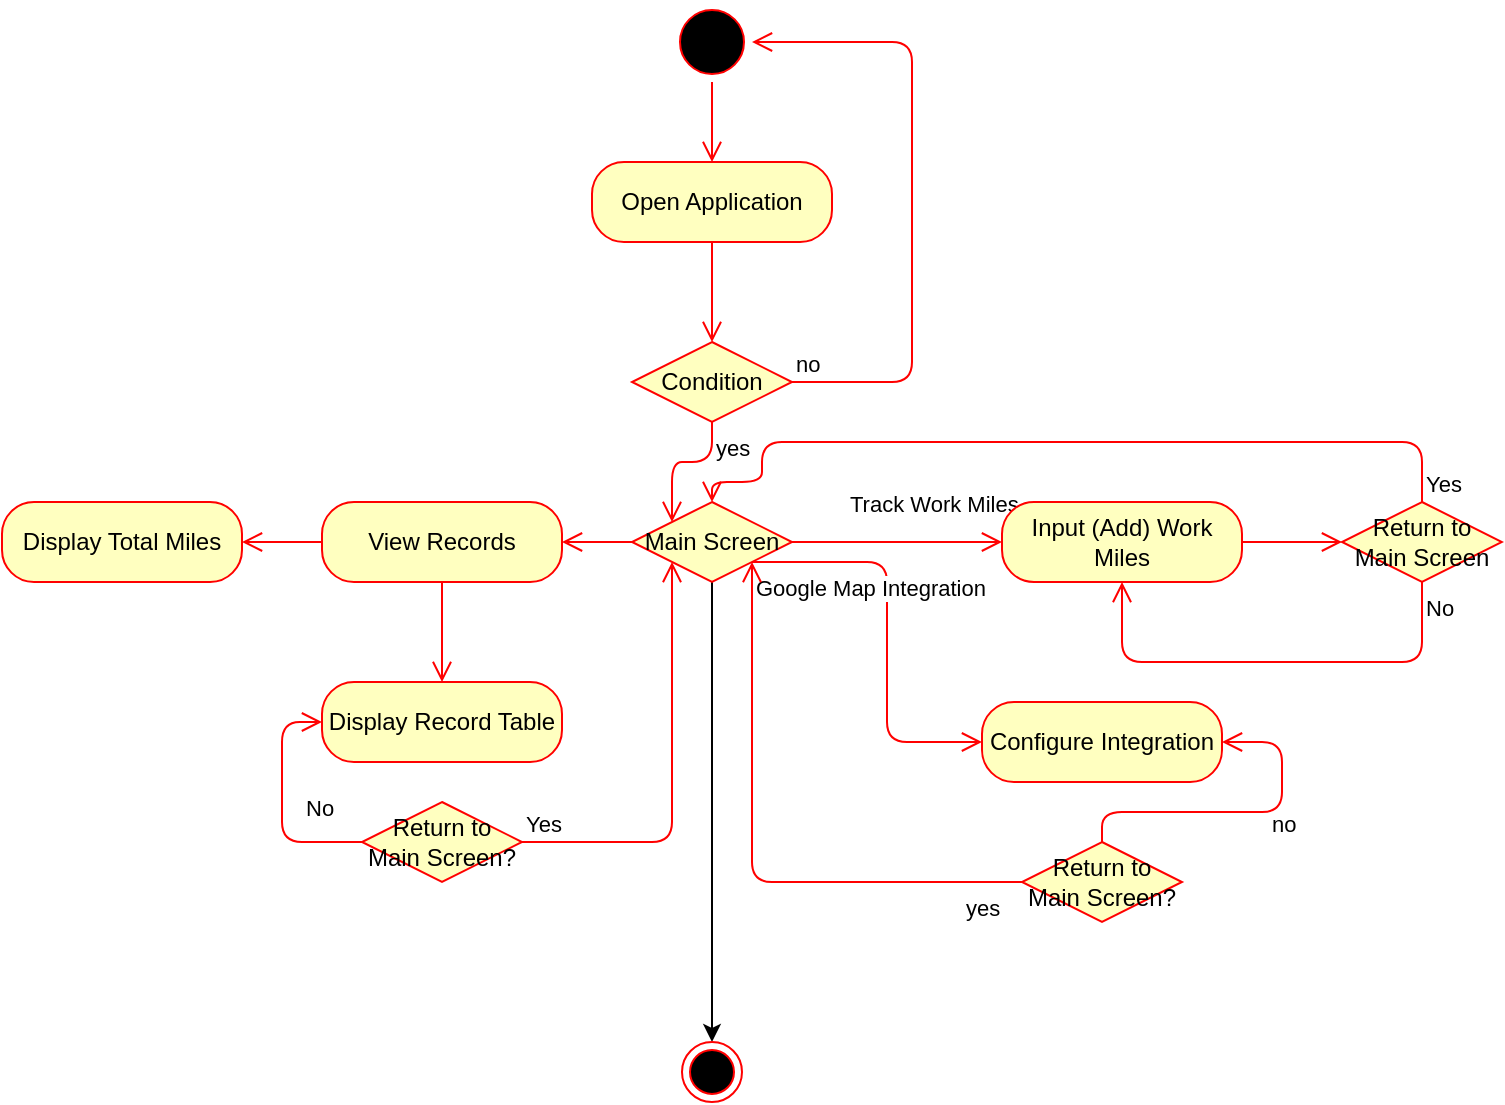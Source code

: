 <mxfile version="14.6.12" type="github">
  <diagram id="wYBN3OVyFF_QrZBscij-" name="Page-1">
    <mxGraphModel dx="1146" dy="554" grid="1" gridSize="10" guides="1" tooltips="1" connect="1" arrows="1" fold="1" page="1" pageScale="1" pageWidth="850" pageHeight="1100" math="0" shadow="0">
      <root>
        <mxCell id="0" />
        <mxCell id="1" parent="0" />
        <mxCell id="LbvCTRZSXGQxMDePPMeD-3" value="" style="ellipse;html=1;shape=startState;fillColor=#000000;strokeColor=#ff0000;" parent="1" vertex="1">
          <mxGeometry x="335" y="130" width="40" height="40" as="geometry" />
        </mxCell>
        <mxCell id="LbvCTRZSXGQxMDePPMeD-4" value="" style="edgeStyle=orthogonalEdgeStyle;html=1;verticalAlign=bottom;endArrow=open;endSize=8;strokeColor=#ff0000;entryX=0.5;entryY=0;entryDx=0;entryDy=0;" parent="1" source="LbvCTRZSXGQxMDePPMeD-3" target="LbvCTRZSXGQxMDePPMeD-11" edge="1">
          <mxGeometry relative="1" as="geometry">
            <mxPoint x="355" y="250" as="targetPoint" />
            <Array as="points" />
          </mxGeometry>
        </mxCell>
        <mxCell id="LbvCTRZSXGQxMDePPMeD-11" value="Open Application" style="rounded=1;whiteSpace=wrap;html=1;arcSize=40;fontColor=#000000;fillColor=#ffffc0;strokeColor=#ff0000;" parent="1" vertex="1">
          <mxGeometry x="295" y="210" width="120" height="40" as="geometry" />
        </mxCell>
        <mxCell id="LbvCTRZSXGQxMDePPMeD-12" value="" style="edgeStyle=orthogonalEdgeStyle;html=1;verticalAlign=bottom;endArrow=open;endSize=8;strokeColor=#ff0000;entryX=0.5;entryY=0;entryDx=0;entryDy=0;" parent="1" source="LbvCTRZSXGQxMDePPMeD-11" target="LbvCTRZSXGQxMDePPMeD-13" edge="1">
          <mxGeometry relative="1" as="geometry">
            <mxPoint x="355" y="350" as="targetPoint" />
          </mxGeometry>
        </mxCell>
        <mxCell id="LbvCTRZSXGQxMDePPMeD-13" value="Condition" style="rhombus;whiteSpace=wrap;html=1;fillColor=#ffffc0;strokeColor=#ff0000;" parent="1" vertex="1">
          <mxGeometry x="315" y="300" width="80" height="40" as="geometry" />
        </mxCell>
        <mxCell id="LbvCTRZSXGQxMDePPMeD-14" value="no" style="edgeStyle=orthogonalEdgeStyle;html=1;align=left;verticalAlign=bottom;endArrow=open;endSize=8;strokeColor=#ff0000;entryX=1;entryY=0.5;entryDx=0;entryDy=0;exitX=1;exitY=0.5;exitDx=0;exitDy=0;" parent="1" source="LbvCTRZSXGQxMDePPMeD-13" target="LbvCTRZSXGQxMDePPMeD-3" edge="1">
          <mxGeometry x="-1" relative="1" as="geometry">
            <mxPoint x="495" y="150" as="targetPoint" />
            <Array as="points">
              <mxPoint x="455" y="320" />
              <mxPoint x="455" y="150" />
            </Array>
          </mxGeometry>
        </mxCell>
        <mxCell id="LbvCTRZSXGQxMDePPMeD-15" value="yes" style="edgeStyle=orthogonalEdgeStyle;html=1;align=left;verticalAlign=top;endArrow=open;endSize=8;strokeColor=#ff0000;entryX=0;entryY=0;entryDx=0;entryDy=0;" parent="1" source="LbvCTRZSXGQxMDePPMeD-13" target="LbvCTRZSXGQxMDePPMeD-18" edge="1">
          <mxGeometry x="-1" relative="1" as="geometry">
            <mxPoint x="355" y="450" as="targetPoint" />
          </mxGeometry>
        </mxCell>
        <mxCell id="LbvCTRZSXGQxMDePPMeD-44" style="edgeStyle=orthogonalEdgeStyle;rounded=0;orthogonalLoop=1;jettySize=auto;html=1;exitX=0.5;exitY=1;exitDx=0;exitDy=0;entryX=0.5;entryY=0;entryDx=0;entryDy=0;" parent="1" source="LbvCTRZSXGQxMDePPMeD-18" target="LbvCTRZSXGQxMDePPMeD-40" edge="1">
          <mxGeometry relative="1" as="geometry">
            <mxPoint x="355" y="510" as="targetPoint" />
          </mxGeometry>
        </mxCell>
        <mxCell id="LbvCTRZSXGQxMDePPMeD-18" value="Main Screen " style="rhombus;whiteSpace=wrap;html=1;fillColor=#ffffc0;strokeColor=#ff0000;" parent="1" vertex="1">
          <mxGeometry x="315" y="380" width="80" height="40" as="geometry" />
        </mxCell>
        <mxCell id="LbvCTRZSXGQxMDePPMeD-19" value="Track Work Miles" style="edgeStyle=orthogonalEdgeStyle;html=1;align=left;verticalAlign=bottom;endArrow=open;endSize=8;strokeColor=#ff0000;entryX=0;entryY=0.5;entryDx=0;entryDy=0;exitX=1;exitY=0.5;exitDx=0;exitDy=0;" parent="1" source="LbvCTRZSXGQxMDePPMeD-18" target="LbvCTRZSXGQxMDePPMeD-21" edge="1">
          <mxGeometry x="-0.481" y="10" relative="1" as="geometry">
            <mxPoint x="495" y="470" as="targetPoint" />
            <mxPoint as="offset" />
          </mxGeometry>
        </mxCell>
        <mxCell id="LbvCTRZSXGQxMDePPMeD-20" value="Google Map Integration" style="edgeStyle=orthogonalEdgeStyle;html=1;align=left;verticalAlign=top;endArrow=open;endSize=8;strokeColor=#ff0000;entryX=0;entryY=0.5;entryDx=0;entryDy=0;exitX=1;exitY=1;exitDx=0;exitDy=0;" parent="1" source="LbvCTRZSXGQxMDePPMeD-18" target="LbvCTRZSXGQxMDePPMeD-34" edge="1">
          <mxGeometry x="-1" relative="1" as="geometry">
            <mxPoint x="355" y="470" as="targetPoint" />
          </mxGeometry>
        </mxCell>
        <mxCell id="LbvCTRZSXGQxMDePPMeD-21" value="Input (Add) Work Miles" style="rounded=1;whiteSpace=wrap;html=1;arcSize=40;fontColor=#000000;fillColor=#ffffc0;strokeColor=#ff0000;" parent="1" vertex="1">
          <mxGeometry x="500" y="380" width="120" height="40" as="geometry" />
        </mxCell>
        <mxCell id="LbvCTRZSXGQxMDePPMeD-22" value="" style="edgeStyle=orthogonalEdgeStyle;html=1;verticalAlign=bottom;endArrow=open;endSize=8;strokeColor=#ff0000;exitX=1;exitY=0.5;exitDx=0;exitDy=0;entryX=0;entryY=0.5;entryDx=0;entryDy=0;" parent="1" source="LbvCTRZSXGQxMDePPMeD-21" target="LbvCTRZSXGQxMDePPMeD-28" edge="1">
          <mxGeometry relative="1" as="geometry">
            <mxPoint x="670" y="400" as="targetPoint" />
          </mxGeometry>
        </mxCell>
        <mxCell id="LbvCTRZSXGQxMDePPMeD-28" value="Return to Main Screen" style="rhombus;whiteSpace=wrap;html=1;fillColor=#ffffc0;strokeColor=#ff0000;" parent="1" vertex="1">
          <mxGeometry x="670" y="380" width="80" height="40" as="geometry" />
        </mxCell>
        <mxCell id="LbvCTRZSXGQxMDePPMeD-29" value="Yes" style="edgeStyle=orthogonalEdgeStyle;html=1;align=left;verticalAlign=bottom;endArrow=open;endSize=8;strokeColor=#ff0000;" parent="1" source="LbvCTRZSXGQxMDePPMeD-28" edge="1">
          <mxGeometry x="-1" relative="1" as="geometry">
            <mxPoint x="355" y="380" as="targetPoint" />
            <Array as="points">
              <mxPoint x="710" y="350" />
              <mxPoint x="380" y="350" />
              <mxPoint x="380" y="370" />
              <mxPoint x="355" y="370" />
            </Array>
          </mxGeometry>
        </mxCell>
        <mxCell id="LbvCTRZSXGQxMDePPMeD-30" value="No" style="edgeStyle=orthogonalEdgeStyle;html=1;align=left;verticalAlign=top;endArrow=open;endSize=8;strokeColor=#ff0000;entryX=0.5;entryY=1;entryDx=0;entryDy=0;" parent="1" source="LbvCTRZSXGQxMDePPMeD-28" target="LbvCTRZSXGQxMDePPMeD-21" edge="1">
          <mxGeometry x="-1" relative="1" as="geometry">
            <mxPoint x="730" y="480" as="targetPoint" />
            <Array as="points">
              <mxPoint x="710" y="460" />
              <mxPoint x="560" y="460" />
            </Array>
          </mxGeometry>
        </mxCell>
        <mxCell id="LbvCTRZSXGQxMDePPMeD-31" value="View Records" style="rounded=1;whiteSpace=wrap;html=1;arcSize=40;fontColor=#000000;fillColor=#ffffc0;strokeColor=#ff0000;" parent="1" vertex="1">
          <mxGeometry x="160" y="380" width="120" height="40" as="geometry" />
        </mxCell>
        <mxCell id="LbvCTRZSXGQxMDePPMeD-32" value="" style="edgeStyle=orthogonalEdgeStyle;html=1;verticalAlign=bottom;endArrow=open;endSize=8;strokeColor=#ff0000;entryX=0.5;entryY=0;entryDx=0;entryDy=0;" parent="1" source="LbvCTRZSXGQxMDePPMeD-31" target="LbvCTRZSXGQxMDePPMeD-45" edge="1">
          <mxGeometry relative="1" as="geometry">
            <mxPoint x="220" y="460" as="targetPoint" />
          </mxGeometry>
        </mxCell>
        <mxCell id="LbvCTRZSXGQxMDePPMeD-34" value="Configure Integration" style="rounded=1;whiteSpace=wrap;html=1;arcSize=40;fontColor=#000000;fillColor=#ffffc0;strokeColor=#ff0000;" parent="1" vertex="1">
          <mxGeometry x="490" y="480" width="120" height="40" as="geometry" />
        </mxCell>
        <mxCell id="LbvCTRZSXGQxMDePPMeD-40" value="" style="ellipse;html=1;shape=endState;fillColor=#000000;strokeColor=#ff0000;" parent="1" vertex="1">
          <mxGeometry x="340" y="650" width="30" height="30" as="geometry" />
        </mxCell>
        <mxCell id="LbvCTRZSXGQxMDePPMeD-42" value="" style="edgeStyle=orthogonalEdgeStyle;html=1;verticalAlign=bottom;endArrow=open;endSize=8;strokeColor=#ff0000;exitX=0;exitY=0.5;exitDx=0;exitDy=0;entryX=1;entryY=0.5;entryDx=0;entryDy=0;" parent="1" source="LbvCTRZSXGQxMDePPMeD-18" target="LbvCTRZSXGQxMDePPMeD-31" edge="1">
          <mxGeometry relative="1" as="geometry">
            <mxPoint x="370" y="480" as="targetPoint" />
            <mxPoint x="325" y="460" as="sourcePoint" />
          </mxGeometry>
        </mxCell>
        <mxCell id="LbvCTRZSXGQxMDePPMeD-45" value="Display Record Table" style="rounded=1;whiteSpace=wrap;html=1;arcSize=40;fontColor=#000000;fillColor=#ffffc0;strokeColor=#ff0000;" parent="1" vertex="1">
          <mxGeometry x="160" y="470" width="120" height="40" as="geometry" />
        </mxCell>
        <mxCell id="LbvCTRZSXGQxMDePPMeD-49" value="Return to Main Screen?" style="rhombus;whiteSpace=wrap;html=1;fillColor=#ffffc0;strokeColor=#ff0000;" parent="1" vertex="1">
          <mxGeometry x="180" y="530" width="80" height="40" as="geometry" />
        </mxCell>
        <mxCell id="LbvCTRZSXGQxMDePPMeD-50" value="Yes" style="edgeStyle=orthogonalEdgeStyle;html=1;align=left;verticalAlign=bottom;endArrow=open;endSize=8;strokeColor=#ff0000;entryX=0;entryY=1;entryDx=0;entryDy=0;" parent="1" source="LbvCTRZSXGQxMDePPMeD-49" target="LbvCTRZSXGQxMDePPMeD-18" edge="1">
          <mxGeometry x="-1" relative="1" as="geometry">
            <mxPoint x="360" y="550" as="targetPoint" />
          </mxGeometry>
        </mxCell>
        <mxCell id="LbvCTRZSXGQxMDePPMeD-51" value="No" style="edgeStyle=orthogonalEdgeStyle;html=1;align=left;verticalAlign=top;endArrow=open;endSize=8;strokeColor=#ff0000;entryX=0;entryY=0.5;entryDx=0;entryDy=0;" parent="1" source="LbvCTRZSXGQxMDePPMeD-49" target="LbvCTRZSXGQxMDePPMeD-45" edge="1">
          <mxGeometry x="0.168" y="-10" relative="1" as="geometry">
            <mxPoint x="220" y="630" as="targetPoint" />
            <Array as="points">
              <mxPoint x="140" y="550" />
              <mxPoint x="140" y="490" />
            </Array>
            <mxPoint as="offset" />
          </mxGeometry>
        </mxCell>
        <mxCell id="LbvCTRZSXGQxMDePPMeD-53" value="Return to Main Screen?" style="rhombus;whiteSpace=wrap;html=1;fillColor=#ffffc0;strokeColor=#ff0000;" parent="1" vertex="1">
          <mxGeometry x="510" y="550" width="80" height="40" as="geometry" />
        </mxCell>
        <mxCell id="LbvCTRZSXGQxMDePPMeD-54" value="no" style="edgeStyle=orthogonalEdgeStyle;html=1;align=left;verticalAlign=bottom;endArrow=open;endSize=8;strokeColor=#ff0000;entryX=1;entryY=0.5;entryDx=0;entryDy=0;" parent="1" source="LbvCTRZSXGQxMDePPMeD-53" target="LbvCTRZSXGQxMDePPMeD-34" edge="1">
          <mxGeometry x="0.154" y="-15" relative="1" as="geometry">
            <mxPoint x="650" y="580" as="targetPoint" />
            <Array as="points">
              <mxPoint x="550" y="535" />
              <mxPoint x="640" y="535" />
              <mxPoint x="640" y="500" />
            </Array>
            <mxPoint as="offset" />
          </mxGeometry>
        </mxCell>
        <mxCell id="LbvCTRZSXGQxMDePPMeD-55" value="yes" style="edgeStyle=orthogonalEdgeStyle;html=1;align=left;verticalAlign=top;endArrow=open;endSize=8;strokeColor=#ff0000;entryX=1;entryY=1;entryDx=0;entryDy=0;" parent="1" source="LbvCTRZSXGQxMDePPMeD-53" target="LbvCTRZSXGQxMDePPMeD-18" edge="1">
          <mxGeometry x="-0.796" relative="1" as="geometry">
            <mxPoint x="510" y="660" as="targetPoint" />
            <mxPoint as="offset" />
          </mxGeometry>
        </mxCell>
        <mxCell id="qbQ9MJm2UoM9LIp1NeHh-2" value="" style="edgeStyle=orthogonalEdgeStyle;html=1;verticalAlign=bottom;endArrow=open;endSize=8;strokeColor=#ff0000;exitX=0;exitY=0.5;exitDx=0;exitDy=0;" edge="1" parent="1" source="LbvCTRZSXGQxMDePPMeD-31">
          <mxGeometry relative="1" as="geometry">
            <mxPoint x="120" y="400" as="targetPoint" />
            <mxPoint x="230" y="430" as="sourcePoint" />
          </mxGeometry>
        </mxCell>
        <mxCell id="qbQ9MJm2UoM9LIp1NeHh-3" value="Display Total Miles" style="rounded=1;whiteSpace=wrap;html=1;arcSize=40;fontColor=#000000;fillColor=#ffffc0;strokeColor=#ff0000;" vertex="1" parent="1">
          <mxGeometry y="380" width="120" height="40" as="geometry" />
        </mxCell>
      </root>
    </mxGraphModel>
  </diagram>
</mxfile>
